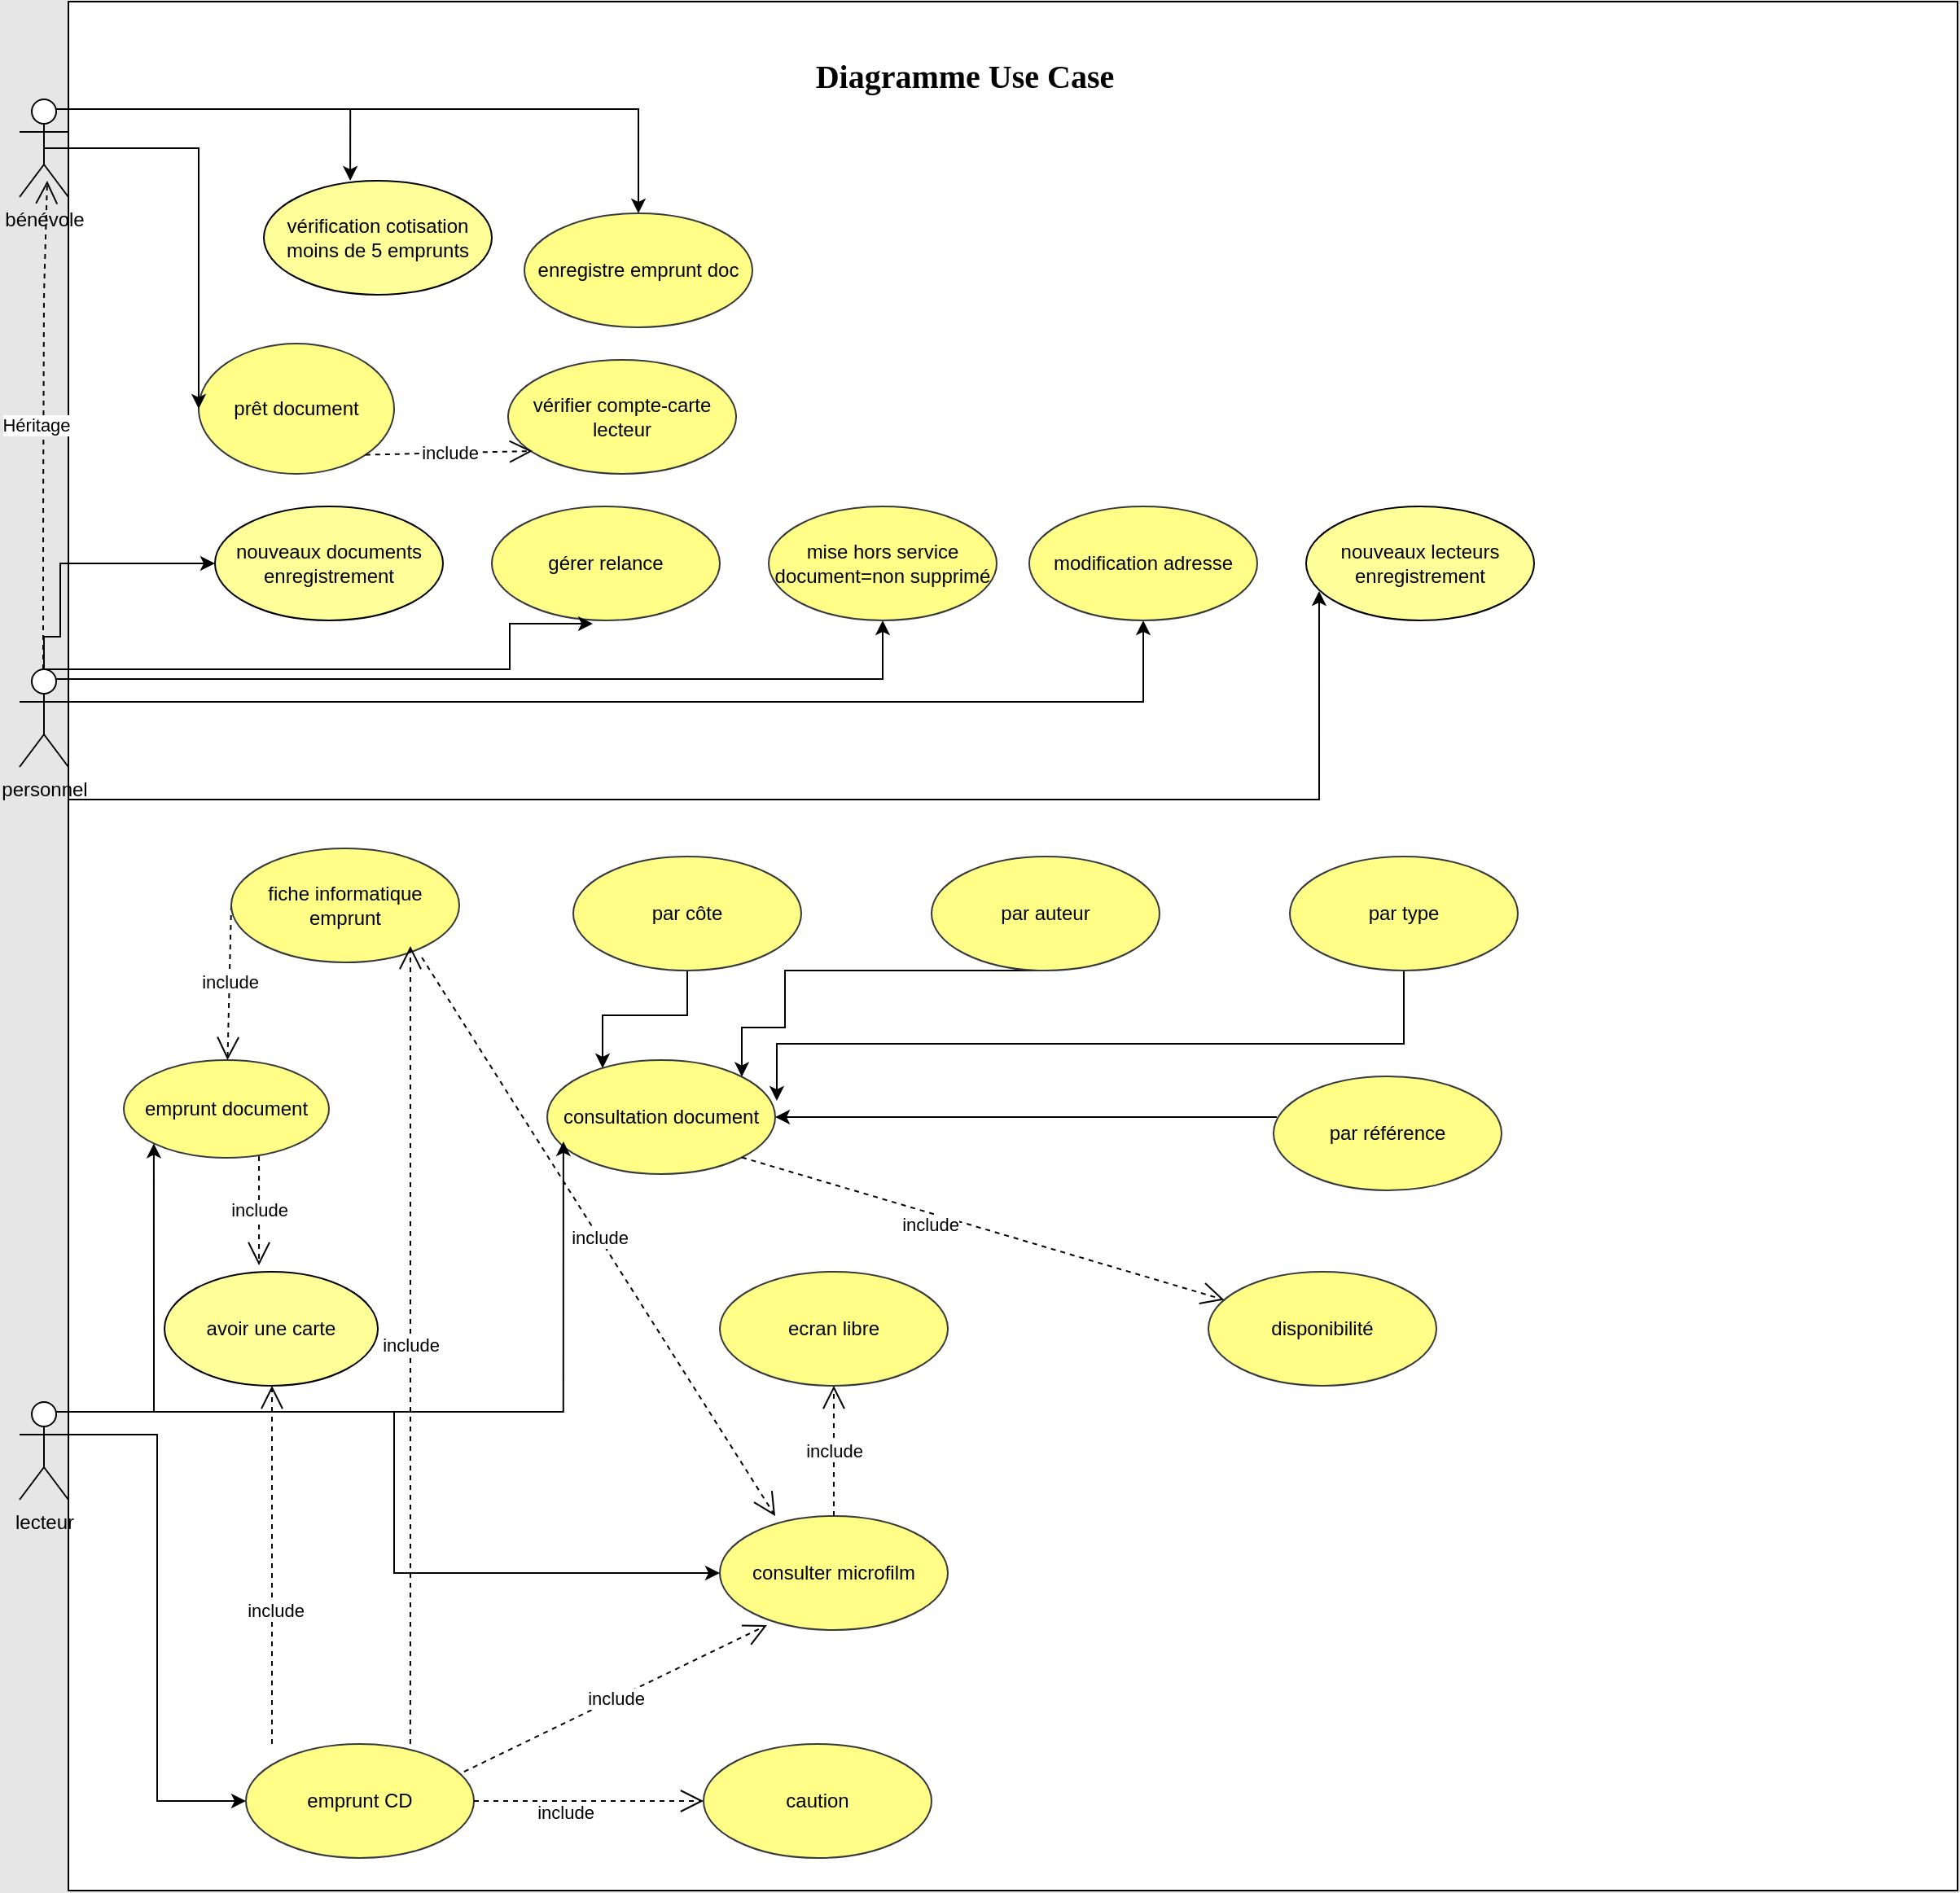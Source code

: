 <mxfile version="14.1.8" type="device" pages="2"><diagram id="5pgmfDjeqx7fqVxTzcOG" name="Page-1"><mxGraphModel dx="844" dy="1975" grid="1" gridSize="10" guides="1" tooltips="1" connect="1" arrows="1" fold="1" page="1" pageScale="1" pageWidth="827" pageHeight="1169" background="#E6E6E6" math="0" shadow="0"><root><mxCell id="0"/><mxCell id="1" parent="0"/><mxCell id="aJHma5brf6P6v0irtfWb-71" value="" style="whiteSpace=wrap;html=1;aspect=fixed;" parent="1" vertex="1"><mxGeometry x="50" y="-10" width="1160" height="1160" as="geometry"/></mxCell><mxCell id="VvrUyrsjJ1PgxpfLkTa_-1" value="consultation document" style="ellipse;whiteSpace=wrap;html=1;fillColor=#ffff88;strokeColor=#36393d;" parent="1" vertex="1"><mxGeometry x="344" y="640" width="140" height="70" as="geometry"/></mxCell><mxCell id="VvrUyrsjJ1PgxpfLkTa_-3" value="emprunt document" style="ellipse;whiteSpace=wrap;html=1;fillColor=#ffff88;strokeColor=#36393d;" parent="1" vertex="1"><mxGeometry x="84" y="640" width="126" height="60" as="geometry"/></mxCell><mxCell id="VvrUyrsjJ1PgxpfLkTa_-4" value="gérer relance" style="ellipse;whiteSpace=wrap;html=1;fillColor=#ffff88;strokeColor=#36393d;" parent="1" vertex="1"><mxGeometry x="310" y="300" width="140" height="70" as="geometry"/></mxCell><mxCell id="aJHma5brf6P6v0irtfWb-13" style="edgeStyle=orthogonalEdgeStyle;rounded=0;orthogonalLoop=1;jettySize=auto;html=1;exitX=0.75;exitY=0.1;exitDx=0;exitDy=0;exitPerimeter=0;entryX=0.071;entryY=0.714;entryDx=0;entryDy=0;entryPerimeter=0;" parent="1" source="VvrUyrsjJ1PgxpfLkTa_-5" target="VvrUyrsjJ1PgxpfLkTa_-1" edge="1"><mxGeometry relative="1" as="geometry"/></mxCell><mxCell id="aJHma5brf6P6v0irtfWb-22" style="edgeStyle=orthogonalEdgeStyle;rounded=0;orthogonalLoop=1;jettySize=auto;html=1;exitX=0.75;exitY=0.1;exitDx=0;exitDy=0;exitPerimeter=0;entryX=0;entryY=0.5;entryDx=0;entryDy=0;" parent="1" source="VvrUyrsjJ1PgxpfLkTa_-5" target="BeHQUNHHamJZI0I6AmTM-10" edge="1"><mxGeometry relative="1" as="geometry"/></mxCell><mxCell id="aJHma5brf6P6v0irtfWb-23" style="edgeStyle=orthogonalEdgeStyle;rounded=0;orthogonalLoop=1;jettySize=auto;html=1;exitX=1;exitY=0.333;exitDx=0;exitDy=0;exitPerimeter=0;entryX=0;entryY=0.5;entryDx=0;entryDy=0;" parent="1" source="VvrUyrsjJ1PgxpfLkTa_-5" target="uNVJ4lNqyKSzp4WkbHDi-5" edge="1"><mxGeometry relative="1" as="geometry"/></mxCell><mxCell id="aJHma5brf6P6v0irtfWb-49" style="edgeStyle=orthogonalEdgeStyle;rounded=0;orthogonalLoop=1;jettySize=auto;html=1;exitX=0.25;exitY=0.1;exitDx=0;exitDy=0;exitPerimeter=0;entryX=0;entryY=1;entryDx=0;entryDy=0;" parent="1" source="VvrUyrsjJ1PgxpfLkTa_-5" target="VvrUyrsjJ1PgxpfLkTa_-3" edge="1"><mxGeometry relative="1" as="geometry"/></mxCell><mxCell id="VvrUyrsjJ1PgxpfLkTa_-5" value="lecteur" style="shape=umlActor;verticalLabelPosition=bottom;verticalAlign=top;html=1;" parent="1" vertex="1"><mxGeometry x="20" y="850" width="30" height="60" as="geometry"/></mxCell><mxCell id="aJHma5brf6P6v0irtfWb-51" style="edgeStyle=orthogonalEdgeStyle;rounded=0;orthogonalLoop=1;jettySize=auto;html=1;exitX=0.5;exitY=0;exitDx=0;exitDy=0;exitPerimeter=0;" parent="1" source="VvrUyrsjJ1PgxpfLkTa_-8" target="aJHma5brf6P6v0irtfWb-34" edge="1"><mxGeometry relative="1" as="geometry"><Array as="points"><mxPoint x="45" y="380"/></Array></mxGeometry></mxCell><mxCell id="aJHma5brf6P6v0irtfWb-52" style="edgeStyle=orthogonalEdgeStyle;rounded=0;orthogonalLoop=1;jettySize=auto;html=1;exitX=0.5;exitY=0;exitDx=0;exitDy=0;exitPerimeter=0;entryX=0.443;entryY=1.029;entryDx=0;entryDy=0;entryPerimeter=0;" parent="1" source="VvrUyrsjJ1PgxpfLkTa_-8" target="VvrUyrsjJ1PgxpfLkTa_-4" edge="1"><mxGeometry relative="1" as="geometry"><Array as="points"><mxPoint x="321" y="400"/></Array></mxGeometry></mxCell><mxCell id="aJHma5brf6P6v0irtfWb-53" style="edgeStyle=orthogonalEdgeStyle;rounded=0;orthogonalLoop=1;jettySize=auto;html=1;exitX=0.75;exitY=0.1;exitDx=0;exitDy=0;exitPerimeter=0;" parent="1" source="VvrUyrsjJ1PgxpfLkTa_-8" target="uNVJ4lNqyKSzp4WkbHDi-16" edge="1"><mxGeometry relative="1" as="geometry"/></mxCell><mxCell id="aJHma5brf6P6v0irtfWb-54" style="edgeStyle=orthogonalEdgeStyle;rounded=0;orthogonalLoop=1;jettySize=auto;html=1;exitX=1;exitY=0.333;exitDx=0;exitDy=0;exitPerimeter=0;" parent="1" source="VvrUyrsjJ1PgxpfLkTa_-8" target="uNVJ4lNqyKSzp4WkbHDi-13" edge="1"><mxGeometry relative="1" as="geometry"/></mxCell><mxCell id="aJHma5brf6P6v0irtfWb-55" style="edgeStyle=orthogonalEdgeStyle;rounded=0;orthogonalLoop=1;jettySize=auto;html=1;exitX=1;exitY=1;exitDx=0;exitDy=0;exitPerimeter=0;entryX=0.057;entryY=0.743;entryDx=0;entryDy=0;entryPerimeter=0;" parent="1" source="VvrUyrsjJ1PgxpfLkTa_-8" target="aJHma5brf6P6v0irtfWb-33" edge="1"><mxGeometry relative="1" as="geometry"/></mxCell><mxCell id="VvrUyrsjJ1PgxpfLkTa_-8" value="&lt;font style=&quot;vertical-align: inherit&quot;&gt;&lt;font style=&quot;vertical-align: inherit&quot;&gt;personnel&lt;/font&gt;&lt;/font&gt;" style="shape=umlActor;verticalLabelPosition=bottom;verticalAlign=top;html=1;" parent="1" vertex="1"><mxGeometry x="20" y="400" width="30" height="60" as="geometry"/></mxCell><mxCell id="uNVJ4lNqyKSzp4WkbHDi-1" value="prêt document" style="ellipse;whiteSpace=wrap;html=1;fillColor=#ffff88;strokeColor=#36393d;" parent="1" vertex="1"><mxGeometry x="130" y="200" width="120" height="80" as="geometry"/></mxCell><mxCell id="uNVJ4lNqyKSzp4WkbHDi-2" value="caution" style="ellipse;whiteSpace=wrap;html=1;fillColor=#ffff88;strokeColor=#36393d;" parent="1" vertex="1"><mxGeometry x="440" y="1060" width="140" height="70" as="geometry"/></mxCell><mxCell id="uNVJ4lNqyKSzp4WkbHDi-5" value="emprunt CD" style="ellipse;whiteSpace=wrap;html=1;fillColor=#ffff88;strokeColor=#36393d;" parent="1" vertex="1"><mxGeometry x="159" y="1060" width="140" height="70" as="geometry"/></mxCell><mxCell id="uNVJ4lNqyKSzp4WkbHDi-6" value="ecran libre" style="ellipse;whiteSpace=wrap;html=1;fillColor=#ffff88;strokeColor=#36393d;" parent="1" vertex="1"><mxGeometry x="450" y="770" width="140" height="70" as="geometry"/></mxCell><mxCell id="uNVJ4lNqyKSzp4WkbHDi-9" value="disponibilité" style="ellipse;whiteSpace=wrap;html=1;fillColor=#ffff88;strokeColor=#36393d;" parent="1" vertex="1"><mxGeometry x="750" y="770" width="140" height="70" as="geometry"/></mxCell><mxCell id="aJHma5brf6P6v0irtfWb-62" style="edgeStyle=orthogonalEdgeStyle;rounded=0;orthogonalLoop=1;jettySize=auto;html=1;exitX=0.5;exitY=1;exitDx=0;exitDy=0;entryX=0.243;entryY=0.071;entryDx=0;entryDy=0;entryPerimeter=0;" parent="1" source="uNVJ4lNqyKSzp4WkbHDi-10" target="VvrUyrsjJ1PgxpfLkTa_-1" edge="1"><mxGeometry relative="1" as="geometry"/></mxCell><mxCell id="uNVJ4lNqyKSzp4WkbHDi-10" value="par côte" style="ellipse;whiteSpace=wrap;html=1;fillColor=#ffff88;strokeColor=#36393d;" parent="1" vertex="1"><mxGeometry x="360" y="515" width="140" height="70" as="geometry"/></mxCell><mxCell id="aJHma5brf6P6v0irtfWb-61" style="edgeStyle=orthogonalEdgeStyle;rounded=0;orthogonalLoop=1;jettySize=auto;html=1;exitX=0.5;exitY=1;exitDx=0;exitDy=0;entryX=1;entryY=0;entryDx=0;entryDy=0;" parent="1" source="uNVJ4lNqyKSzp4WkbHDi-11" target="VvrUyrsjJ1PgxpfLkTa_-1" edge="1"><mxGeometry relative="1" as="geometry"><Array as="points"><mxPoint x="490" y="585"/><mxPoint x="490" y="620"/><mxPoint x="464" y="620"/></Array></mxGeometry></mxCell><mxCell id="uNVJ4lNqyKSzp4WkbHDi-11" value="par auteur" style="ellipse;whiteSpace=wrap;html=1;fillColor=#ffff88;strokeColor=#36393d;" parent="1" vertex="1"><mxGeometry x="580" y="515" width="140" height="70" as="geometry"/></mxCell><mxCell id="aJHma5brf6P6v0irtfWb-60" style="edgeStyle=orthogonalEdgeStyle;rounded=0;orthogonalLoop=1;jettySize=auto;html=1;exitX=0.5;exitY=1;exitDx=0;exitDy=0;entryX=1.007;entryY=0.357;entryDx=0;entryDy=0;entryPerimeter=0;" parent="1" source="uNVJ4lNqyKSzp4WkbHDi-12" target="VvrUyrsjJ1PgxpfLkTa_-1" edge="1"><mxGeometry relative="1" as="geometry"><Array as="points"><mxPoint x="870" y="630"/><mxPoint x="485" y="630"/></Array></mxGeometry></mxCell><mxCell id="uNVJ4lNqyKSzp4WkbHDi-12" value="par type" style="ellipse;whiteSpace=wrap;html=1;fillColor=#ffff88;strokeColor=#36393d;" parent="1" vertex="1"><mxGeometry x="800" y="515" width="140" height="70" as="geometry"/></mxCell><mxCell id="uNVJ4lNqyKSzp4WkbHDi-13" value="modification adresse&lt;br&gt;" style="ellipse;whiteSpace=wrap;html=1;fillColor=#ffff88;strokeColor=#36393d;" parent="1" vertex="1"><mxGeometry x="640" y="300" width="140" height="70" as="geometry"/></mxCell><mxCell id="aJHma5brf6P6v0irtfWb-59" style="edgeStyle=orthogonalEdgeStyle;rounded=0;orthogonalLoop=1;jettySize=auto;html=1;exitX=0.014;exitY=0.357;exitDx=0;exitDy=0;exitPerimeter=0;" parent="1" source="uNVJ4lNqyKSzp4WkbHDi-14" target="VvrUyrsjJ1PgxpfLkTa_-1" edge="1"><mxGeometry relative="1" as="geometry"/></mxCell><mxCell id="uNVJ4lNqyKSzp4WkbHDi-14" value="par référence" style="ellipse;whiteSpace=wrap;html=1;fillColor=#ffff88;strokeColor=#36393d;" parent="1" vertex="1"><mxGeometry x="790" y="650" width="140" height="70" as="geometry"/></mxCell><mxCell id="uNVJ4lNqyKSzp4WkbHDi-15" value="vérifier compte-carte lecteur" style="ellipse;whiteSpace=wrap;html=1;fillColor=#ffff88;strokeColor=#36393d;" parent="1" vertex="1"><mxGeometry x="320" y="210" width="140" height="70" as="geometry"/></mxCell><mxCell id="uNVJ4lNqyKSzp4WkbHDi-16" value="mise hors service document=non supprimé" style="ellipse;whiteSpace=wrap;html=1;fillColor=#ffff88;strokeColor=#36393d;" parent="1" vertex="1"><mxGeometry x="480" y="300" width="140" height="70" as="geometry"/></mxCell><mxCell id="aJHma5brf6P6v0irtfWb-6" style="edgeStyle=orthogonalEdgeStyle;rounded=0;orthogonalLoop=1;jettySize=auto;html=1;exitX=0.75;exitY=0.1;exitDx=0;exitDy=0;exitPerimeter=0;" parent="1" source="uNVJ4lNqyKSzp4WkbHDi-17" target="aJHma5brf6P6v0irtfWb-4" edge="1"><mxGeometry relative="1" as="geometry"/></mxCell><mxCell id="aJHma5brf6P6v0irtfWb-26" style="edgeStyle=orthogonalEdgeStyle;rounded=0;orthogonalLoop=1;jettySize=auto;html=1;exitX=0.5;exitY=0.5;exitDx=0;exitDy=0;exitPerimeter=0;" parent="1" source="uNVJ4lNqyKSzp4WkbHDi-17" target="uNVJ4lNqyKSzp4WkbHDi-1" edge="1"><mxGeometry relative="1" as="geometry"><Array as="points"><mxPoint x="130" y="80"/><mxPoint x="130" y="220"/><mxPoint x="140" y="220"/></Array></mxGeometry></mxCell><mxCell id="aJHma5brf6P6v0irtfWb-46" style="edgeStyle=orthogonalEdgeStyle;rounded=0;orthogonalLoop=1;jettySize=auto;html=1;exitX=0.75;exitY=0.1;exitDx=0;exitDy=0;exitPerimeter=0;entryX=0.379;entryY=0;entryDx=0;entryDy=0;entryPerimeter=0;" parent="1" source="uNVJ4lNqyKSzp4WkbHDi-17" target="aJHma5brf6P6v0irtfWb-14" edge="1"><mxGeometry relative="1" as="geometry"><mxPoint x="240" y="90" as="targetPoint"/></mxGeometry></mxCell><mxCell id="uNVJ4lNqyKSzp4WkbHDi-17" value="bénévole" style="shape=umlActor;verticalLabelPosition=bottom;verticalAlign=top;html=1;" parent="1" vertex="1"><mxGeometry x="20" y="50" width="30" height="60" as="geometry"/></mxCell><mxCell id="BeHQUNHHamJZI0I6AmTM-9" value="include" style="endArrow=open;endSize=12;dashed=1;html=1;" parent="1" source="uNVJ4lNqyKSzp4WkbHDi-5" target="uNVJ4lNqyKSzp4WkbHDi-2" edge="1"><mxGeometry x="-0.205" y="-7" width="160" relative="1" as="geometry"><mxPoint x="199" y="1020" as="sourcePoint"/><mxPoint x="369" y="900" as="targetPoint"/><mxPoint as="offset"/></mxGeometry></mxCell><mxCell id="BeHQUNHHamJZI0I6AmTM-10" value="consulter microfilm" style="ellipse;whiteSpace=wrap;html=1;fillColor=#ffff88;strokeColor=#36393d;" parent="1" vertex="1"><mxGeometry x="450" y="920" width="140" height="70" as="geometry"/></mxCell><mxCell id="aJHma5brf6P6v0irtfWb-4" value="enregistre emprunt doc" style="ellipse;whiteSpace=wrap;html=1;fillColor=#ffff88;strokeColor=#36393d;" parent="1" vertex="1"><mxGeometry x="330" y="120" width="140" height="70" as="geometry"/></mxCell><mxCell id="aJHma5brf6P6v0irtfWb-14" value="vérification cotisation moins de 5 emprunts" style="ellipse;whiteSpace=wrap;html=1;fillColor=#FFFF99;" parent="1" vertex="1"><mxGeometry x="170" y="100" width="140" height="70" as="geometry"/></mxCell><mxCell id="aJHma5brf6P6v0irtfWb-18" value="avoir une carte" style="ellipse;whiteSpace=wrap;html=1;fillColor=#FFFF99;" parent="1" vertex="1"><mxGeometry x="109" y="770" width="131" height="70" as="geometry"/></mxCell><mxCell id="aJHma5brf6P6v0irtfWb-19" value="include" style="endArrow=open;endSize=12;dashed=1;html=1;" parent="1" edge="1"><mxGeometry x="-0.253" y="-2" width="160" relative="1" as="geometry"><mxPoint x="175" y="1060" as="sourcePoint"/><mxPoint x="175" y="840" as="targetPoint"/><Array as="points"/><mxPoint as="offset"/></mxGeometry></mxCell><mxCell id="aJHma5brf6P6v0irtfWb-20" value="include" style="endArrow=open;endSize=12;dashed=1;html=1;exitX=0.659;exitY=0.983;exitDx=0;exitDy=0;exitPerimeter=0;entryX=0.443;entryY=-0.057;entryDx=0;entryDy=0;entryPerimeter=0;" parent="1" source="VvrUyrsjJ1PgxpfLkTa_-3" target="aJHma5brf6P6v0irtfWb-18" edge="1"><mxGeometry width="160" relative="1" as="geometry"><mxPoint x="139.005" y="711.997" as="sourcePoint"/><mxPoint x="139.24" y="838" as="targetPoint"/></mxGeometry></mxCell><mxCell id="aJHma5brf6P6v0irtfWb-25" value="include" style="endArrow=open;endSize=12;dashed=1;html=1;entryX=0.107;entryY=0.8;entryDx=0;entryDy=0;entryPerimeter=0;exitX=1;exitY=1;exitDx=0;exitDy=0;" parent="1" source="uNVJ4lNqyKSzp4WkbHDi-1" target="uNVJ4lNqyKSzp4WkbHDi-15" edge="1"><mxGeometry width="160" relative="1" as="geometry"><mxPoint x="410" y="500" as="sourcePoint"/><mxPoint x="380.004" y="595.807" as="targetPoint"/></mxGeometry></mxCell><mxCell id="aJHma5brf6P6v0irtfWb-29" value="include" style="endArrow=open;endSize=12;dashed=1;html=1;exitX=0;exitY=0.5;exitDx=0;exitDy=0;" parent="1" source="uNVJ4lNqyKSzp4WkbHDi-8" target="VvrUyrsjJ1PgxpfLkTa_-3" edge="1"><mxGeometry width="160" relative="1" as="geometry"><mxPoint x="143.001" y="599.999" as="sourcePoint"/><mxPoint x="99" y="643" as="targetPoint"/></mxGeometry></mxCell><mxCell id="uNVJ4lNqyKSzp4WkbHDi-8" value="fiche informatique emprunt" style="ellipse;whiteSpace=wrap;html=1;fillColor=#ffff88;strokeColor=#36393d;" parent="1" vertex="1"><mxGeometry x="150" y="510" width="140" height="70" as="geometry"/></mxCell><mxCell id="aJHma5brf6P6v0irtfWb-32" value="include" style="endArrow=open;endSize=12;dashed=1;html=1;exitX=0.836;exitY=0.957;exitDx=0;exitDy=0;exitPerimeter=0;entryX=0.243;entryY=0;entryDx=0;entryDy=0;entryPerimeter=0;" parent="1" source="uNVJ4lNqyKSzp4WkbHDi-8" target="BeHQUNHHamJZI0I6AmTM-10" edge="1"><mxGeometry width="160" relative="1" as="geometry"><mxPoint x="259" y="630" as="sourcePoint"/><mxPoint x="279" y="940" as="targetPoint"/><Array as="points"/></mxGeometry></mxCell><mxCell id="aJHma5brf6P6v0irtfWb-34" value="nouveaux documents enregistrement" style="ellipse;whiteSpace=wrap;html=1;fillColor=#FFFF99;" parent="1" vertex="1"><mxGeometry x="140" y="300" width="140" height="70" as="geometry"/></mxCell><mxCell id="aJHma5brf6P6v0irtfWb-41" value="include" style="endArrow=open;endSize=12;dashed=1;html=1;exitX=1;exitY=1;exitDx=0;exitDy=0;" parent="1" source="VvrUyrsjJ1PgxpfLkTa_-1" target="uNVJ4lNqyKSzp4WkbHDi-9" edge="1"><mxGeometry x="-0.205" y="-7" width="160" relative="1" as="geometry"><mxPoint x="518.995" y="810.001" as="sourcePoint"/><mxPoint x="572.01" y="858.534" as="targetPoint"/><mxPoint as="offset"/></mxGeometry></mxCell><mxCell id="aJHma5brf6P6v0irtfWb-33" value="nouveaux lecteurs&lt;br&gt;enregistrement" style="ellipse;whiteSpace=wrap;html=1;labelBackgroundColor=#FFFF99;fillColor=#FFFF99;" parent="1" vertex="1"><mxGeometry x="810" y="300" width="140" height="70" as="geometry"/></mxCell><mxCell id="aJHma5brf6P6v0irtfWb-44" value="include" style="endArrow=open;endSize=12;dashed=1;html=1;exitX=0.5;exitY=0;exitDx=0;exitDy=0;" parent="1" source="BeHQUNHHamJZI0I6AmTM-10" target="uNVJ4lNqyKSzp4WkbHDi-6" edge="1"><mxGeometry width="160" relative="1" as="geometry"><mxPoint x="500" y="910" as="sourcePoint"/><mxPoint x="460" y="840" as="targetPoint"/><Array as="points"/></mxGeometry></mxCell><mxCell id="aJHma5brf6P6v0irtfWb-45" value="include" style="endArrow=open;endSize=12;dashed=1;html=1;exitX=0.721;exitY=0;exitDx=0;exitDy=0;exitPerimeter=0;" parent="1" source="uNVJ4lNqyKSzp4WkbHDi-5" edge="1"><mxGeometry width="160" relative="1" as="geometry"><mxPoint x="316.94" y="1064.262" as="sourcePoint"/><mxPoint x="260" y="570" as="targetPoint"/><Array as="points"><mxPoint x="260" y="950"/><mxPoint x="260" y="730"/></Array></mxGeometry></mxCell><mxCell id="aJHma5brf6P6v0irtfWb-48" value="include" style="endArrow=open;endSize=12;dashed=1;html=1;entryX=0.207;entryY=0.957;entryDx=0;entryDy=0;entryPerimeter=0;exitX=0.957;exitY=0.243;exitDx=0;exitDy=0;exitPerimeter=0;" parent="1" source="uNVJ4lNqyKSzp4WkbHDi-5" target="BeHQUNHHamJZI0I6AmTM-10" edge="1"><mxGeometry width="160" relative="1" as="geometry"><mxPoint x="280.004" y="1126.436" as="sourcePoint"/><mxPoint x="490.16" y="990" as="targetPoint"/></mxGeometry></mxCell><mxCell id="aJHma5brf6P6v0irtfWb-56" style="edgeStyle=orthogonalEdgeStyle;rounded=0;orthogonalLoop=1;jettySize=auto;html=1;exitX=0.5;exitY=1;exitDx=0;exitDy=0;" parent="1" source="uNVJ4lNqyKSzp4WkbHDi-14" target="uNVJ4lNqyKSzp4WkbHDi-14" edge="1"><mxGeometry relative="1" as="geometry"/></mxCell><mxCell id="aJHma5brf6P6v0irtfWb-66" value="Héritage" style="endArrow=open;endSize=12;dashed=1;html=1;exitX=0.721;exitY=0;exitDx=0;exitDy=0;exitPerimeter=0;" parent="1" edge="1"><mxGeometry x="-0.0" y="5" width="160" relative="1" as="geometry"><mxPoint x="34.5" y="400" as="sourcePoint"/><mxPoint x="37" y="100" as="targetPoint"/><Array as="points"><mxPoint x="34.56" y="290"/><mxPoint x="35" y="170"/></Array><mxPoint as="offset"/></mxGeometry></mxCell><mxCell id="aJHma5brf6P6v0irtfWb-73" value="Diagramme Use Case" style="text;html=1;align=center;verticalAlign=middle;resizable=0;points=[];autosize=1;fontStyle=1;fontSize=20;fontFamily=Garamond;" parent="1" vertex="1"><mxGeometry x="500" y="20" width="200" height="30" as="geometry"/></mxCell></root></mxGraphModel></diagram><diagram id="7RRgUcsPtnZUJ6bUD6Ht" name="Page-2"><mxGraphModel dx="1208" dy="794" grid="1" gridSize="10" guides="1" tooltips="1" connect="1" arrows="1" fold="1" page="1" pageScale="1" pageWidth="827" pageHeight="1169" math="0" shadow="0"><root><mxCell id="Xk-I2IxHxYrjnpnI0oSe-0"/><mxCell id="Xk-I2IxHxYrjnpnI0oSe-1" parent="Xk-I2IxHxYrjnpnI0oSe-0"/></root></mxGraphModel></diagram></mxfile>